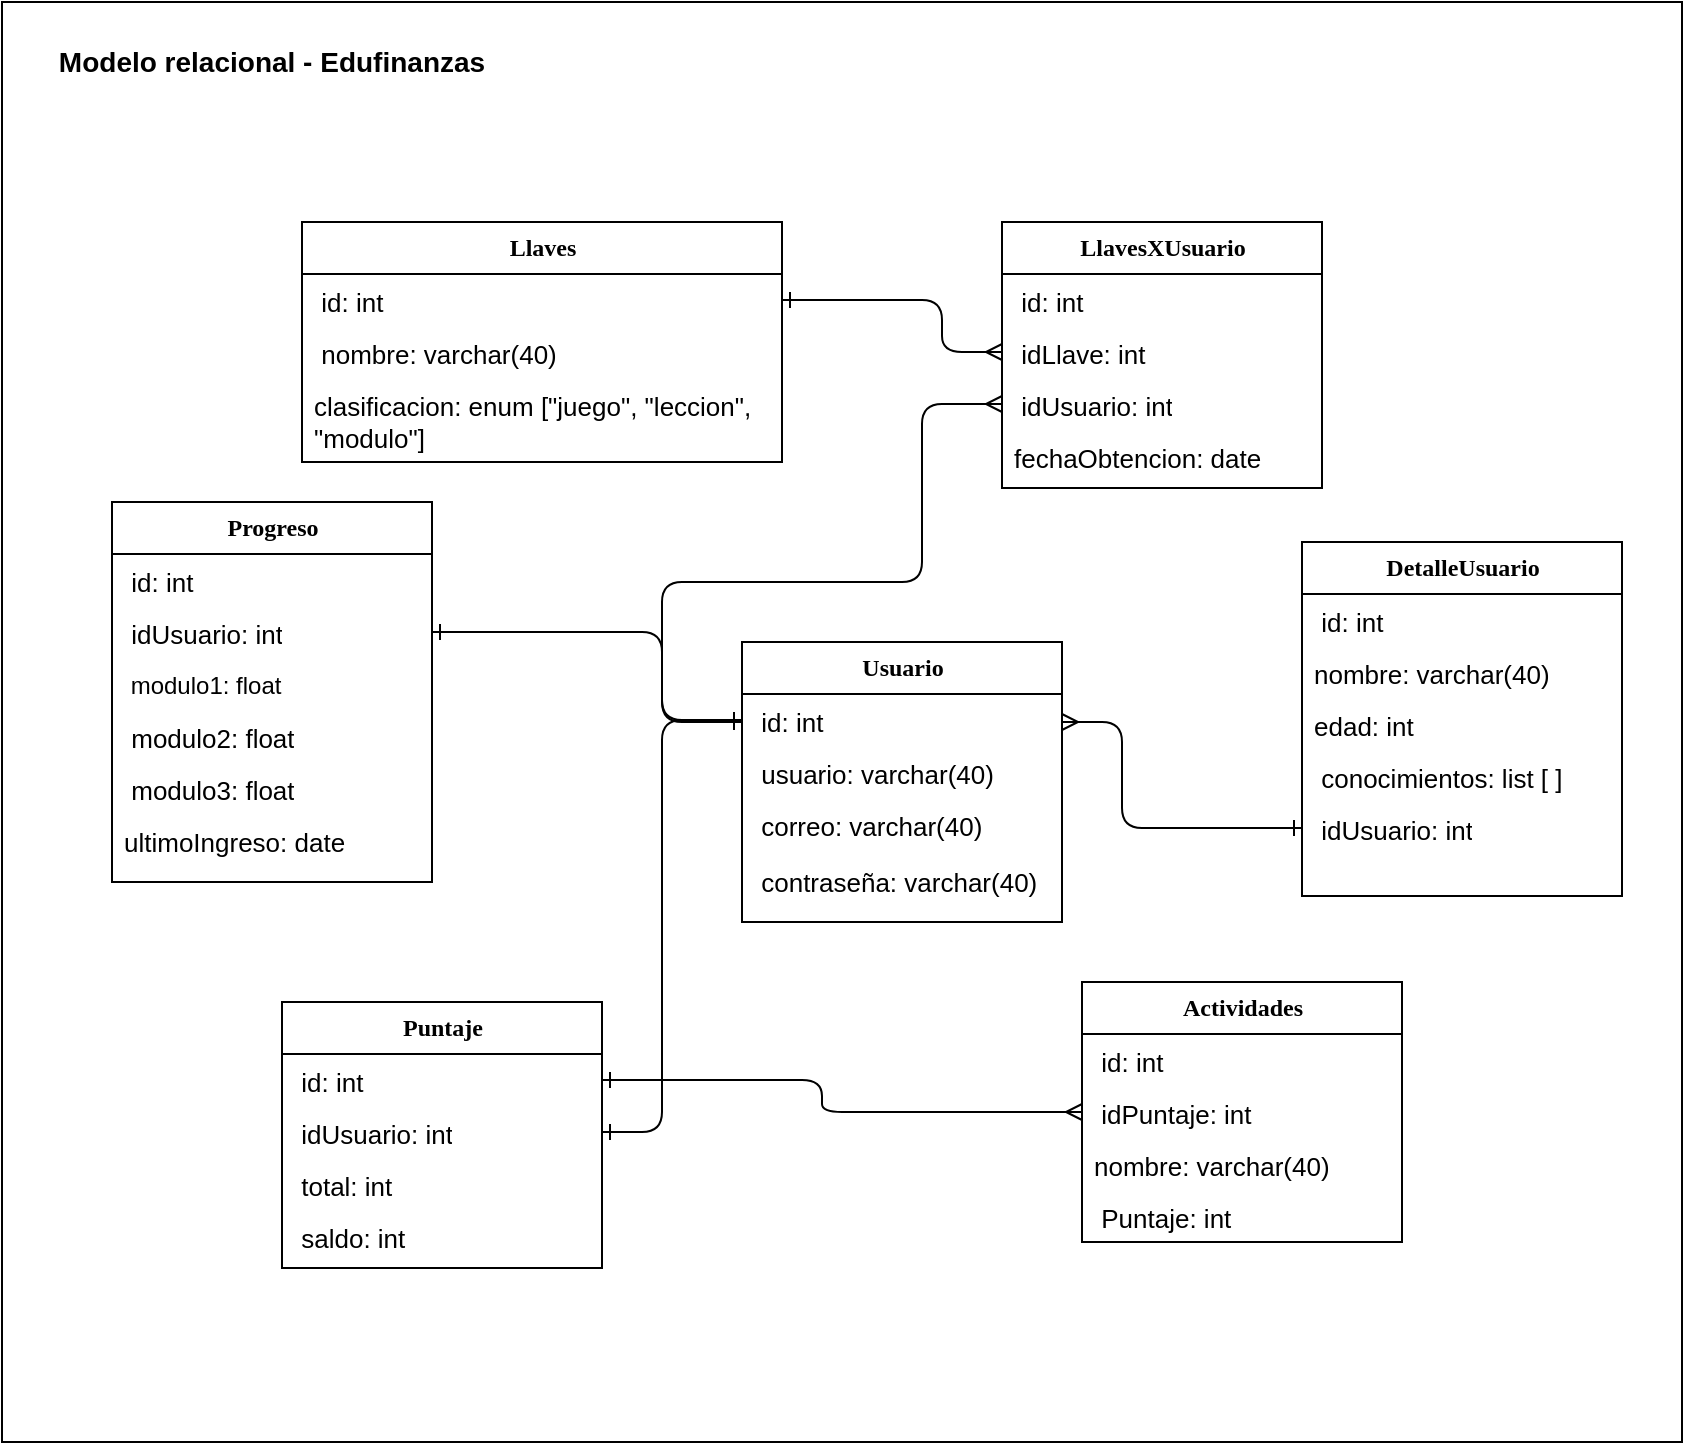 <mxfile version="14.8.6" type="device"><diagram name="Page-1" id="c4acf3e9-155e-7222-9cf6-157b1a14988f"><mxGraphModel dx="868" dy="482" grid="1" gridSize="10" guides="1" tooltips="1" connect="1" arrows="1" fold="1" page="1" pageScale="1" pageWidth="850" pageHeight="1100" background="none" math="0" shadow="0"><root><mxCell id="0"/><mxCell id="1" parent="0"/><mxCell id="LkKcFVkYvoGoQkgYy--C-15" value="" style="rounded=0;whiteSpace=wrap;html=1;" parent="1" vertex="1"><mxGeometry width="840" height="720" as="geometry"/></mxCell><mxCell id="17acba5748e5396b-20" value="Usuario" style="swimlane;html=1;fontStyle=1;childLayout=stackLayout;horizontal=1;startSize=26;fillColor=none;horizontalStack=0;resizeParent=1;resizeLast=0;collapsible=1;marginBottom=0;swimlaneFillColor=#ffffff;rounded=0;shadow=0;comic=0;labelBackgroundColor=none;strokeWidth=1;fontFamily=Verdana;fontSize=12;align=center;" parent="1" vertex="1"><mxGeometry x="370" y="320" width="160" height="140" as="geometry"/></mxCell><mxCell id="17acba5748e5396b-21" value="&amp;nbsp;id: int" style="text;html=1;strokeColor=none;fillColor=none;align=left;verticalAlign=top;spacingLeft=4;spacingRight=4;whiteSpace=wrap;overflow=hidden;rotatable=0;points=[[0,0.5],[1,0.5]];portConstraint=eastwest;fontSize=13;" parent="17acba5748e5396b-20" vertex="1"><mxGeometry y="26" width="160" height="26" as="geometry"/></mxCell><mxCell id="17acba5748e5396b-24" value="&amp;nbsp;usuario: varchar(40)" style="text;html=1;strokeColor=none;fillColor=none;align=left;verticalAlign=top;spacingLeft=4;spacingRight=4;whiteSpace=wrap;overflow=hidden;rotatable=0;points=[[0,0.5],[1,0.5]];portConstraint=eastwest;fontSize=13;" parent="17acba5748e5396b-20" vertex="1"><mxGeometry y="52" width="160" height="26" as="geometry"/></mxCell><mxCell id="17acba5748e5396b-26" value="&amp;nbsp;correo: varchar(40)" style="text;html=1;strokeColor=none;fillColor=none;align=left;verticalAlign=top;spacingLeft=4;spacingRight=4;whiteSpace=wrap;overflow=hidden;rotatable=0;points=[[0,0.5],[1,0.5]];portConstraint=eastwest;fontSize=13;" parent="17acba5748e5396b-20" vertex="1"><mxGeometry y="78" width="160" height="28" as="geometry"/></mxCell><mxCell id="LkKcFVkYvoGoQkgYy--C-1" value="&amp;nbsp;contraseña: varchar(40)" style="text;html=1;strokeColor=none;fillColor=none;align=left;verticalAlign=top;spacingLeft=4;spacingRight=4;whiteSpace=wrap;overflow=hidden;rotatable=0;points=[[0,0.5],[1,0.5]];portConstraint=eastwest;fontSize=13;" parent="17acba5748e5396b-20" vertex="1"><mxGeometry y="106" width="160" height="28" as="geometry"/></mxCell><mxCell id="17acba5748e5396b-30" value="DetalleUsuario" style="swimlane;html=1;fontStyle=1;childLayout=stackLayout;horizontal=1;startSize=26;fillColor=none;horizontalStack=0;resizeParent=1;resizeLast=0;collapsible=1;marginBottom=0;swimlaneFillColor=#ffffff;rounded=0;shadow=0;comic=0;labelBackgroundColor=none;strokeWidth=1;fontFamily=Verdana;fontSize=12;align=center;" parent="1" vertex="1"><mxGeometry x="650" y="270" width="160" height="177" as="geometry"/></mxCell><mxCell id="17acba5748e5396b-31" value="&amp;nbsp;id: int" style="text;html=1;strokeColor=none;fillColor=none;align=left;verticalAlign=top;spacingLeft=4;spacingRight=4;whiteSpace=wrap;overflow=hidden;rotatable=0;points=[[0,0.5],[1,0.5]];portConstraint=eastwest;fontSize=13;" parent="17acba5748e5396b-30" vertex="1"><mxGeometry y="26" width="160" height="26" as="geometry"/></mxCell><mxCell id="2jprfzFJ1fAdnJQNWHkK-1" value="nombre: varchar(40)" style="text;html=1;strokeColor=none;fillColor=none;align=left;verticalAlign=top;spacingLeft=4;spacingRight=4;whiteSpace=wrap;overflow=hidden;rotatable=0;points=[[0,0.5],[1,0.5]];portConstraint=eastwest;fontSize=13;" parent="17acba5748e5396b-30" vertex="1"><mxGeometry y="52" width="160" height="26" as="geometry"/></mxCell><mxCell id="2jprfzFJ1fAdnJQNWHkK-2" value="edad: int" style="text;html=1;strokeColor=none;fillColor=none;align=left;verticalAlign=top;spacingLeft=4;spacingRight=4;whiteSpace=wrap;overflow=hidden;rotatable=0;points=[[0,0.5],[1,0.5]];portConstraint=eastwest;fontSize=13;" parent="17acba5748e5396b-30" vertex="1"><mxGeometry y="78" width="160" height="26" as="geometry"/></mxCell><mxCell id="17acba5748e5396b-32" value="&amp;nbsp;conocimientos: list [ ]&amp;nbsp;" style="text;html=1;strokeColor=none;fillColor=none;align=left;verticalAlign=top;spacingLeft=4;spacingRight=4;whiteSpace=wrap;overflow=hidden;rotatable=0;points=[[0,0.5],[1,0.5]];portConstraint=eastwest;fontSize=13;" parent="17acba5748e5396b-30" vertex="1"><mxGeometry y="104" width="160" height="26" as="geometry"/></mxCell><mxCell id="17acba5748e5396b-33" value="&amp;nbsp;idUsuario: int" style="text;html=1;strokeColor=none;fillColor=none;align=left;verticalAlign=top;spacingLeft=4;spacingRight=4;whiteSpace=wrap;overflow=hidden;rotatable=0;points=[[0,0.5],[1,0.5]];portConstraint=eastwest;fontSize=13;" parent="17acba5748e5396b-30" vertex="1"><mxGeometry y="130" width="160" height="26" as="geometry"/></mxCell><mxCell id="LkKcFVkYvoGoQkgYy--C-2" value="Progreso" style="swimlane;html=1;fontStyle=1;childLayout=stackLayout;horizontal=1;startSize=26;fillColor=none;horizontalStack=0;resizeParent=1;resizeLast=0;collapsible=1;marginBottom=0;swimlaneFillColor=#ffffff;rounded=0;shadow=0;comic=0;labelBackgroundColor=none;strokeWidth=1;fontFamily=Verdana;fontSize=12;align=center;" parent="1" vertex="1"><mxGeometry x="55" y="250" width="160" height="190" as="geometry"/></mxCell><mxCell id="LkKcFVkYvoGoQkgYy--C-3" value="&amp;nbsp;id: int" style="text;html=1;strokeColor=none;fillColor=none;align=left;verticalAlign=top;spacingLeft=4;spacingRight=4;whiteSpace=wrap;overflow=hidden;rotatable=0;points=[[0,0.5],[1,0.5]];portConstraint=eastwest;fontSize=13;" parent="LkKcFVkYvoGoQkgYy--C-2" vertex="1"><mxGeometry y="26" width="160" height="26" as="geometry"/></mxCell><mxCell id="LkKcFVkYvoGoQkgYy--C-4" value="&amp;nbsp;idUsuario: int" style="text;html=1;strokeColor=none;fillColor=none;align=left;verticalAlign=top;spacingLeft=4;spacingRight=4;whiteSpace=wrap;overflow=hidden;rotatable=0;points=[[0,0.5],[1,0.5]];portConstraint=eastwest;fontSize=13;" parent="LkKcFVkYvoGoQkgYy--C-2" vertex="1"><mxGeometry y="52" width="160" height="26" as="geometry"/></mxCell><mxCell id="LkKcFVkYvoGoQkgYy--C-5" value="&amp;nbsp;modulo1: float" style="text;html=1;strokeColor=none;fillColor=none;align=left;verticalAlign=top;spacingLeft=4;spacingRight=4;whiteSpace=wrap;overflow=hidden;rotatable=0;points=[[0,0.5],[1,0.5]];portConstraint=eastwest;" parent="LkKcFVkYvoGoQkgYy--C-2" vertex="1"><mxGeometry y="78" width="160" height="26" as="geometry"/></mxCell><mxCell id="LkKcFVkYvoGoQkgYy--C-6" value="&amp;nbsp;modulo2: float" style="text;html=1;strokeColor=none;fillColor=none;align=left;verticalAlign=top;spacingLeft=4;spacingRight=4;whiteSpace=wrap;overflow=hidden;rotatable=0;points=[[0,0.5],[1,0.5]];portConstraint=eastwest;fontSize=13;" parent="LkKcFVkYvoGoQkgYy--C-2" vertex="1"><mxGeometry y="104" width="160" height="26" as="geometry"/></mxCell><mxCell id="LkKcFVkYvoGoQkgYy--C-8" value="&amp;nbsp;modulo3: float" style="text;html=1;strokeColor=none;fillColor=none;align=left;verticalAlign=top;spacingLeft=4;spacingRight=4;whiteSpace=wrap;overflow=hidden;rotatable=0;points=[[0,0.5],[1,0.5]];portConstraint=eastwest;fontSize=13;" parent="LkKcFVkYvoGoQkgYy--C-2" vertex="1"><mxGeometry y="130" width="160" height="26" as="geometry"/></mxCell><mxCell id="2jprfzFJ1fAdnJQNWHkK-3" value="ultimoIngreso: date" style="text;html=1;strokeColor=none;fillColor=none;align=left;verticalAlign=top;spacingLeft=4;spacingRight=4;whiteSpace=wrap;overflow=hidden;rotatable=0;points=[[0,0.5],[1,0.5]];portConstraint=eastwest;fontSize=13;" parent="LkKcFVkYvoGoQkgYy--C-2" vertex="1"><mxGeometry y="156" width="160" height="26" as="geometry"/></mxCell><mxCell id="LkKcFVkYvoGoQkgYy--C-16" value="Llaves" style="swimlane;html=1;fontStyle=1;childLayout=stackLayout;horizontal=1;startSize=26;fillColor=none;horizontalStack=0;resizeParent=1;resizeLast=0;collapsible=1;marginBottom=0;swimlaneFillColor=#ffffff;rounded=0;shadow=0;comic=0;labelBackgroundColor=none;strokeWidth=1;fontFamily=Verdana;fontSize=12;align=center;" parent="1" vertex="1"><mxGeometry x="150" y="110" width="240" height="120" as="geometry"/></mxCell><mxCell id="LkKcFVkYvoGoQkgYy--C-17" value="&amp;nbsp;id: int" style="text;html=1;strokeColor=none;fillColor=none;align=left;verticalAlign=top;spacingLeft=4;spacingRight=4;whiteSpace=wrap;overflow=hidden;rotatable=0;points=[[0,0.5],[1,0.5]];portConstraint=eastwest;fontSize=13;" parent="LkKcFVkYvoGoQkgYy--C-16" vertex="1"><mxGeometry y="26" width="240" height="26" as="geometry"/></mxCell><mxCell id="LkKcFVkYvoGoQkgYy--C-18" value="&amp;nbsp;nombre: varchar(40)&amp;nbsp;" style="text;html=1;strokeColor=none;fillColor=none;align=left;verticalAlign=top;spacingLeft=4;spacingRight=4;whiteSpace=wrap;overflow=hidden;rotatable=0;points=[[0,0.5],[1,0.5]];portConstraint=eastwest;fontSize=13;" parent="LkKcFVkYvoGoQkgYy--C-16" vertex="1"><mxGeometry y="52" width="240" height="26" as="geometry"/></mxCell><mxCell id="LkKcFVkYvoGoQkgYy--C-19" value="clasificacion: enum [&quot;juego&quot;, &quot;leccion&quot;, &quot;modulo&quot;]" style="text;html=1;strokeColor=none;fillColor=none;align=left;verticalAlign=top;spacingLeft=4;spacingRight=4;whiteSpace=wrap;overflow=hidden;rotatable=0;points=[[0,0.5],[1,0.5]];portConstraint=eastwest;fontSize=13;" parent="LkKcFVkYvoGoQkgYy--C-16" vertex="1"><mxGeometry y="78" width="240" height="42" as="geometry"/></mxCell><mxCell id="LkKcFVkYvoGoQkgYy--C-20" value="LlavesXUsuario" style="swimlane;html=1;fontStyle=1;childLayout=stackLayout;horizontal=1;startSize=26;fillColor=none;horizontalStack=0;resizeParent=1;resizeLast=0;collapsible=1;marginBottom=0;swimlaneFillColor=#ffffff;rounded=0;shadow=0;comic=0;labelBackgroundColor=none;strokeWidth=1;fontFamily=Verdana;fontSize=12;align=center;" parent="1" vertex="1"><mxGeometry x="500" y="110" width="160" height="133" as="geometry"/></mxCell><mxCell id="LkKcFVkYvoGoQkgYy--C-21" value="&amp;nbsp;id: int" style="text;html=1;strokeColor=none;fillColor=none;align=left;verticalAlign=top;spacingLeft=4;spacingRight=4;whiteSpace=wrap;overflow=hidden;rotatable=0;points=[[0,0.5],[1,0.5]];portConstraint=eastwest;fontSize=13;" parent="LkKcFVkYvoGoQkgYy--C-20" vertex="1"><mxGeometry y="26" width="160" height="26" as="geometry"/></mxCell><mxCell id="LkKcFVkYvoGoQkgYy--C-22" value="&amp;nbsp;idLlave: int" style="text;html=1;strokeColor=none;fillColor=none;align=left;verticalAlign=top;spacingLeft=4;spacingRight=4;whiteSpace=wrap;overflow=hidden;rotatable=0;points=[[0,0.5],[1,0.5]];portConstraint=eastwest;fontSize=13;" parent="LkKcFVkYvoGoQkgYy--C-20" vertex="1"><mxGeometry y="52" width="160" height="26" as="geometry"/></mxCell><mxCell id="LkKcFVkYvoGoQkgYy--C-23" value="&amp;nbsp;idUsuario: int" style="text;html=1;strokeColor=none;fillColor=none;align=left;verticalAlign=top;spacingLeft=4;spacingRight=4;whiteSpace=wrap;overflow=hidden;rotatable=0;points=[[0,0.5],[1,0.5]];portConstraint=eastwest;fontSize=13;" parent="LkKcFVkYvoGoQkgYy--C-20" vertex="1"><mxGeometry y="78" width="160" height="26" as="geometry"/></mxCell><mxCell id="LkKcFVkYvoGoQkgYy--C-24" value="fechaObtencion: date" style="text;html=1;strokeColor=none;fillColor=none;align=left;verticalAlign=top;spacingLeft=4;spacingRight=4;whiteSpace=wrap;overflow=hidden;rotatable=0;points=[[0,0.5],[1,0.5]];portConstraint=eastwest;fontSize=13;" parent="LkKcFVkYvoGoQkgYy--C-20" vertex="1"><mxGeometry y="104" width="160" height="26" as="geometry"/></mxCell><mxCell id="LkKcFVkYvoGoQkgYy--C-25" value="Puntaje" style="swimlane;html=1;fontStyle=1;childLayout=stackLayout;horizontal=1;startSize=26;fillColor=none;horizontalStack=0;resizeParent=1;resizeLast=0;collapsible=1;marginBottom=0;swimlaneFillColor=#ffffff;rounded=0;shadow=0;comic=0;labelBackgroundColor=none;strokeWidth=1;fontFamily=Verdana;fontSize=12;align=center;" parent="1" vertex="1"><mxGeometry x="140" y="500" width="160" height="133" as="geometry"/></mxCell><mxCell id="LkKcFVkYvoGoQkgYy--C-26" value="&amp;nbsp;id: int" style="text;html=1;strokeColor=none;fillColor=none;align=left;verticalAlign=top;spacingLeft=4;spacingRight=4;whiteSpace=wrap;overflow=hidden;rotatable=0;points=[[0,0.5],[1,0.5]];portConstraint=eastwest;fontSize=13;" parent="LkKcFVkYvoGoQkgYy--C-25" vertex="1"><mxGeometry y="26" width="160" height="26" as="geometry"/></mxCell><mxCell id="LkKcFVkYvoGoQkgYy--C-27" value="&amp;nbsp;idUsuario: int" style="text;html=1;strokeColor=none;fillColor=none;align=left;verticalAlign=top;spacingLeft=4;spacingRight=4;whiteSpace=wrap;overflow=hidden;rotatable=0;points=[[0,0.5],[1,0.5]];portConstraint=eastwest;fontSize=13;" parent="LkKcFVkYvoGoQkgYy--C-25" vertex="1"><mxGeometry y="52" width="160" height="26" as="geometry"/></mxCell><mxCell id="LkKcFVkYvoGoQkgYy--C-28" value="&amp;nbsp;total: int&amp;nbsp;" style="text;html=1;strokeColor=none;fillColor=none;align=left;verticalAlign=top;spacingLeft=4;spacingRight=4;whiteSpace=wrap;overflow=hidden;rotatable=0;points=[[0,0.5],[1,0.5]];portConstraint=eastwest;fontSize=13;" parent="LkKcFVkYvoGoQkgYy--C-25" vertex="1"><mxGeometry y="78" width="160" height="26" as="geometry"/></mxCell><mxCell id="LkKcFVkYvoGoQkgYy--C-29" value="&amp;nbsp;saldo: int" style="text;html=1;strokeColor=none;fillColor=none;align=left;verticalAlign=top;spacingLeft=4;spacingRight=4;whiteSpace=wrap;overflow=hidden;rotatable=0;points=[[0,0.5],[1,0.5]];portConstraint=eastwest;fontSize=13;" parent="LkKcFVkYvoGoQkgYy--C-25" vertex="1"><mxGeometry y="104" width="160" height="26" as="geometry"/></mxCell><mxCell id="LkKcFVkYvoGoQkgYy--C-30" value="" style="endArrow=ERone;html=1;entryX=0;entryY=0.5;entryDx=0;entryDy=0;startArrow=ERmany;startFill=0;endFill=0;" parent="1" target="17acba5748e5396b-33" edge="1"><mxGeometry width="50" height="50" relative="1" as="geometry"><mxPoint x="530" y="360" as="sourcePoint"/><mxPoint x="580" y="310" as="targetPoint"/><Array as="points"><mxPoint x="560" y="360"/><mxPoint x="560" y="413"/></Array></mxGeometry></mxCell><mxCell id="LkKcFVkYvoGoQkgYy--C-32" value="" style="endArrow=ERmany;html=1;entryX=0;entryY=0.5;entryDx=0;entryDy=0;exitX=0;exitY=0.5;exitDx=0;exitDy=0;startArrow=ERone;startFill=0;endFill=0;" parent="1" source="17acba5748e5396b-21" target="LkKcFVkYvoGoQkgYy--C-23" edge="1"><mxGeometry width="50" height="50" relative="1" as="geometry"><mxPoint x="380" y="280" as="sourcePoint"/><mxPoint x="430" y="230" as="targetPoint"/><Array as="points"><mxPoint x="330" y="359"/><mxPoint x="330" y="290"/><mxPoint x="460" y="290"/><mxPoint x="460" y="201"/></Array></mxGeometry></mxCell><mxCell id="LkKcFVkYvoGoQkgYy--C-33" value="" style="endArrow=ERmany;html=1;entryX=0;entryY=0.5;entryDx=0;entryDy=0;exitX=1;exitY=0.5;exitDx=0;exitDy=0;startArrow=ERone;startFill=0;endFill=0;" parent="1" source="LkKcFVkYvoGoQkgYy--C-17" target="LkKcFVkYvoGoQkgYy--C-22" edge="1"><mxGeometry width="50" height="50" relative="1" as="geometry"><mxPoint x="380" y="280" as="sourcePoint"/><mxPoint x="430" y="230" as="targetPoint"/><Array as="points"><mxPoint x="470" y="149"/><mxPoint x="470" y="175"/></Array></mxGeometry></mxCell><mxCell id="LkKcFVkYvoGoQkgYy--C-34" value="" style="endArrow=ERone;html=1;exitX=1;exitY=0.5;exitDx=0;exitDy=0;startArrow=ERone;startFill=0;endFill=0;" parent="1" source="LkKcFVkYvoGoQkgYy--C-4" edge="1"><mxGeometry width="50" height="50" relative="1" as="geometry"><mxPoint x="380" y="380" as="sourcePoint"/><mxPoint x="370" y="360" as="targetPoint"/><Array as="points"><mxPoint x="330" y="315"/><mxPoint x="330" y="360"/></Array></mxGeometry></mxCell><mxCell id="LkKcFVkYvoGoQkgYy--C-35" value="" style="endArrow=ERone;html=1;entryX=1;entryY=0.5;entryDx=0;entryDy=0;exitX=0;exitY=0.5;exitDx=0;exitDy=0;startArrow=ERone;startFill=0;endFill=0;" parent="1" source="17acba5748e5396b-21" target="LkKcFVkYvoGoQkgYy--C-27" edge="1"><mxGeometry width="50" height="50" relative="1" as="geometry"><mxPoint x="310" y="630" as="sourcePoint"/><mxPoint x="360" y="580" as="targetPoint"/><Array as="points"><mxPoint x="330" y="359"/><mxPoint x="330" y="380"/><mxPoint x="330" y="565"/></Array></mxGeometry></mxCell><mxCell id="LkKcFVkYvoGoQkgYy--C-36" value="&lt;b&gt;&lt;font style=&quot;font-size: 14px&quot;&gt;Modelo relacional - Edufinanzas&lt;/font&gt;&lt;/b&gt;" style="text;html=1;strokeColor=none;fillColor=none;align=center;verticalAlign=middle;whiteSpace=wrap;rounded=0;" parent="1" vertex="1"><mxGeometry x="20" y="20" width="230" height="20" as="geometry"/></mxCell><mxCell id="2jprfzFJ1fAdnJQNWHkK-8" value="Actividades" style="swimlane;html=1;fontStyle=1;childLayout=stackLayout;horizontal=1;startSize=26;fillColor=none;horizontalStack=0;resizeParent=1;resizeLast=0;collapsible=1;marginBottom=0;swimlaneFillColor=#ffffff;rounded=0;shadow=0;comic=0;labelBackgroundColor=none;strokeWidth=1;fontFamily=Verdana;fontSize=12;align=center;" parent="1" vertex="1"><mxGeometry x="540" y="490" width="160" height="130" as="geometry"/></mxCell><mxCell id="2jprfzFJ1fAdnJQNWHkK-9" value="&amp;nbsp;id: int" style="text;html=1;strokeColor=none;fillColor=none;align=left;verticalAlign=top;spacingLeft=4;spacingRight=4;whiteSpace=wrap;overflow=hidden;rotatable=0;points=[[0,0.5],[1,0.5]];portConstraint=eastwest;fontSize=13;" parent="2jprfzFJ1fAdnJQNWHkK-8" vertex="1"><mxGeometry y="26" width="160" height="26" as="geometry"/></mxCell><mxCell id="2jprfzFJ1fAdnJQNWHkK-10" value="&amp;nbsp;idPuntaje: int" style="text;html=1;strokeColor=none;fillColor=none;align=left;verticalAlign=top;spacingLeft=4;spacingRight=4;whiteSpace=wrap;overflow=hidden;rotatable=0;points=[[0,0.5],[1,0.5]];portConstraint=eastwest;fontSize=13;" parent="2jprfzFJ1fAdnJQNWHkK-8" vertex="1"><mxGeometry y="52" width="160" height="26" as="geometry"/></mxCell><mxCell id="2jprfzFJ1fAdnJQNWHkK-13" value="nombre: varchar(40)" style="text;html=1;strokeColor=none;fillColor=none;align=left;verticalAlign=top;spacingLeft=4;spacingRight=4;whiteSpace=wrap;overflow=hidden;rotatable=0;points=[[0,0.5],[1,0.5]];portConstraint=eastwest;fontSize=13;" parent="2jprfzFJ1fAdnJQNWHkK-8" vertex="1"><mxGeometry y="78" width="160" height="26" as="geometry"/></mxCell><mxCell id="2jprfzFJ1fAdnJQNWHkK-17" value="&amp;nbsp;Puntaje: int" style="text;html=1;strokeColor=none;fillColor=none;align=left;verticalAlign=top;spacingLeft=4;spacingRight=4;whiteSpace=wrap;overflow=hidden;rotatable=0;points=[[0,0.5],[1,0.5]];portConstraint=eastwest;fontSize=13;" parent="2jprfzFJ1fAdnJQNWHkK-8" vertex="1"><mxGeometry y="104" width="160" height="26" as="geometry"/></mxCell><mxCell id="2jprfzFJ1fAdnJQNWHkK-16" value="" style="endArrow=ERmany;html=1;entryX=0;entryY=0.5;entryDx=0;entryDy=0;exitX=1;exitY=0.5;exitDx=0;exitDy=0;startArrow=ERone;startFill=0;endFill=0;" parent="1" source="LkKcFVkYvoGoQkgYy--C-26" target="2jprfzFJ1fAdnJQNWHkK-10" edge="1"><mxGeometry width="50" height="50" relative="1" as="geometry"><mxPoint x="380" y="369" as="sourcePoint"/><mxPoint x="370" y="552" as="targetPoint"/><Array as="points"><mxPoint x="410" y="539"/><mxPoint x="410" y="555"/></Array></mxGeometry></mxCell></root></mxGraphModel></diagram></mxfile>